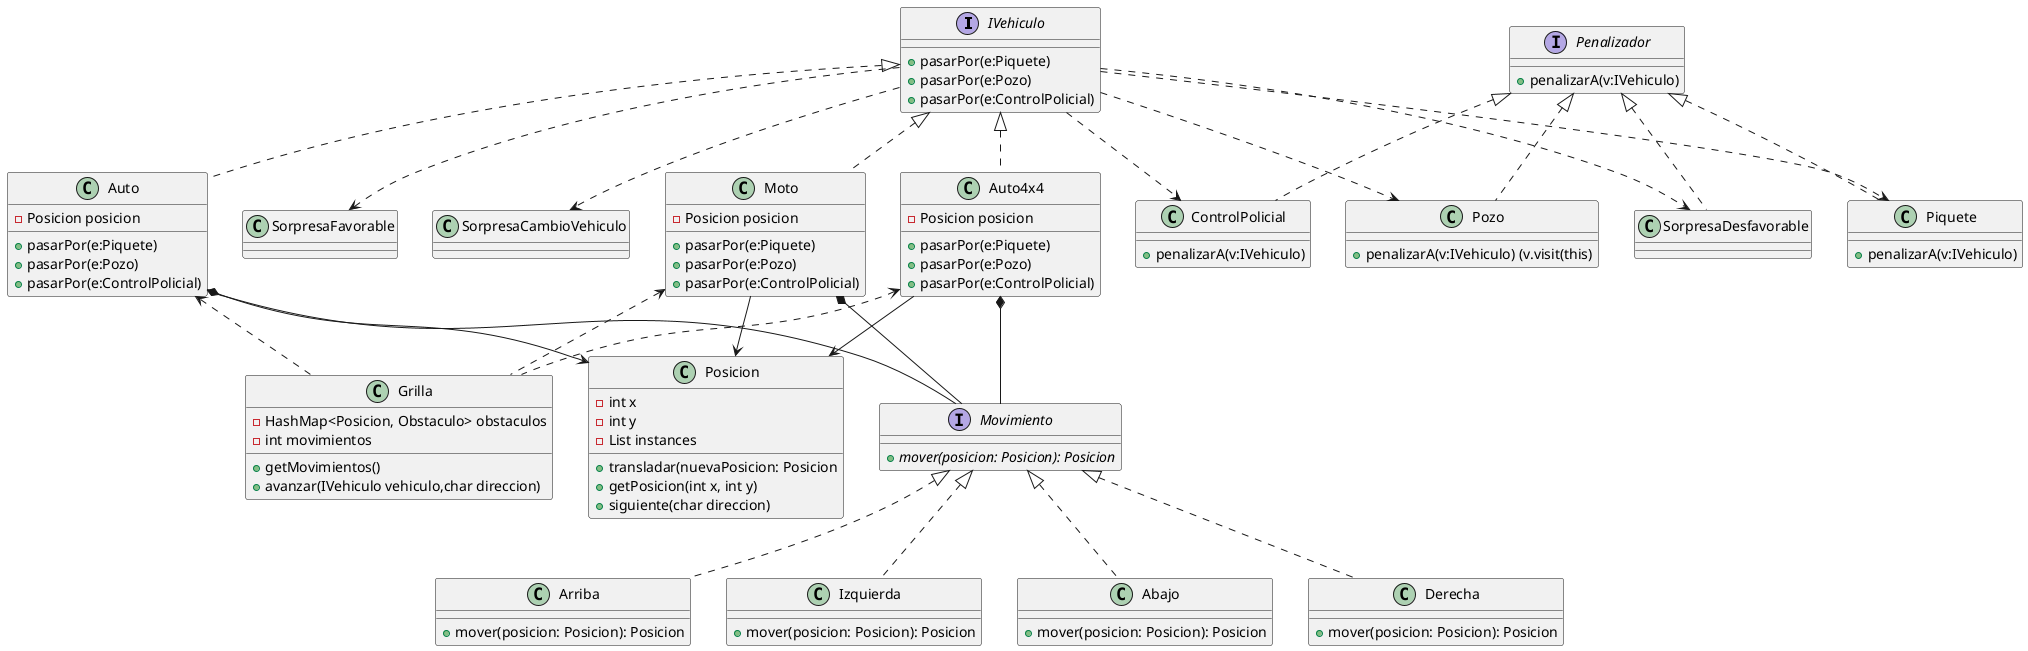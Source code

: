 @startuml

interface IVehiculo {
    + pasarPor(e:Piquete)
    + pasarPor(e:Pozo)
    + pasarPor(e:ControlPolicial)
}

class Auto {
    - Posicion posicion
    + pasarPor(e:Piquete)
    + pasarPor(e:Pozo)
    + pasarPor(e:ControlPolicial)
}
class Moto {
    - Posicion posicion
    + pasarPor(e:Piquete)
    + pasarPor(e:Pozo)
    + pasarPor(e:ControlPolicial)
}

class Auto4x4 {
    - Posicion posicion
    + pasarPor(e:Piquete)
    + pasarPor(e:Pozo)
    + pasarPor(e:ControlPolicial)
}

class Grilla {
    - HashMap<Posicion, Obstaculo> obstaculos
    - int movimientos
    + getMovimientos()
    + avanzar(IVehiculo vehiculo,char direccion)
}

class Posicion {
    - int x
    - int y
    - List instances
    + transladar(nuevaPosicion: Posicion
    + getPosicion(int x, int y)
    + siguiente(char direccion)
}

interface Penalizador {
    + penalizarA(v:IVehiculo)
}
class Piquete {
    + penalizarA(v:IVehiculo)
}
class ControlPolicial
{
+penalizarA(v:IVehiculo)
}
class Pozo
{
+penalizarA(v:IVehiculo) (v.visit(this)
}

interface Movimiento {
    + {abstract} mover(posicion: Posicion): Posicion
}

class Arriba {
    + mover(posicion: Posicion): Posicion
}

class Izquierda {
    + mover(posicion: Posicion): Posicion
}

class Abajo {
    + mover(posicion: Posicion): Posicion
}

class Derecha {
    + mover(posicion: Posicion): Posicion
}

class SorpresaFavorable {}
class SorpresaDesfavorable{}
class SorpresaCambioVehiculo{}

Moto <.. Grilla
Auto <.. Grilla
Auto4x4 <.. Grilla

IVehiculo ..> SorpresaFavorable
Penalizador <|.. SorpresaDesfavorable

Penalizador <|.. Pozo
Penalizador <|.. ControlPolicial
Penalizador <|.. Piquete

IVehiculo <|.. Auto
IVehiculo <|.. Moto
IVehiculo <|.. Auto4x4
IVehiculo ..> Pozo
IVehiculo ..> Piquete
IVehiculo ..> ControlPolicial

Moto --> Posicion
Auto --> Posicion
Auto4x4 --> Posicion

Moto *-- Movimiento
Auto *-- Movimiento
Auto4x4 *-- Movimiento

Movimiento <|.. Arriba
Movimiento <|.. Izquierda
Movimiento <|.. Abajo
Movimiento <|.. Derecha

IVehiculo ..> SorpresaDesfavorable
IVehiculo ..> SorpresaCambioVehiculo

@enduml